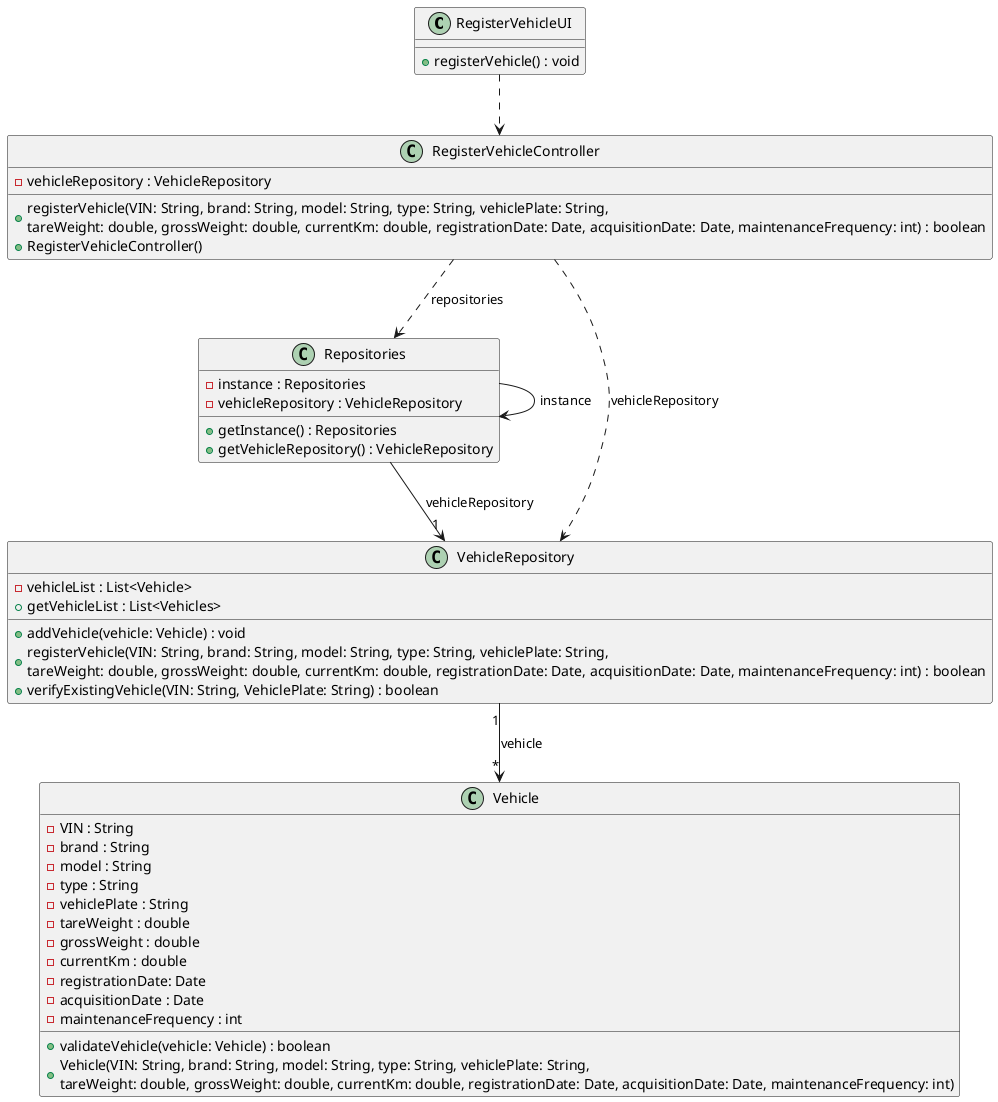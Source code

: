 @startuml
skinparam shadowing false
skinparam line type polyline

'left to right direction

    class RegisterVehicleUI {
        + registerVehicle() : void
    }

    class RegisterVehicleController {
        - vehicleRepository : VehicleRepository
        + registerVehicle(VIN: String, brand: String, model: String, type: String, vehiclePlate: String, \ntareWeight: double, grossWeight: double, currentKm: double, registrationDate: Date, acquisitionDate: Date, maintenanceFrequency: int) : boolean
        + RegisterVehicleController()
    }

    class Repositories {
        - instance : Repositories
        - vehicleRepository : VehicleRepository
        + getInstance() : Repositories
        + getVehicleRepository() : VehicleRepository
    }

    class VehicleRepository {
        - vehicleList : List<Vehicle>
        + getVehicleList : List<Vehicles>
        + addVehicle(vehicle: Vehicle) : void
        + registerVehicle(VIN: String, brand: String, model: String, type: String, vehiclePlate: String, \ntareWeight: double, grossWeight: double, currentKm: double, registrationDate: Date, acquisitionDate: Date, maintenanceFrequency: int) : boolean
        + verifyExistingVehicle(VIN: String, VehiclePlate: String) : boolean
    }

    class Vehicle {
        - VIN : String
        - brand : String
        - model : String
        - type : String
        - vehiclePlate : String
        - tareWeight : double
        - grossWeight : double
        - currentKm : double
        - registrationDate: Date
        - acquisitionDate : Date
        - maintenanceFrequency : int

        + validateVehicle(vehicle: Vehicle) : boolean
        + Vehicle(VIN: String, brand: String, model: String, type: String, vehiclePlate: String, \ntareWeight: double, grossWeight: double, currentKm: double, registrationDate: Date, acquisitionDate: Date, maintenanceFrequency: int)
    }

RegisterVehicleUI ..> RegisterVehicleController
RegisterVehicleController ..> Repositories: repositories
Repositories --> Repositories: instance
RegisterVehicleController ..> VehicleRepository: vehicleRepository
Repositories --> "1"VehicleRepository: vehicleRepository
VehicleRepository "1"-->"*" Vehicle: vehicle

@enduml

